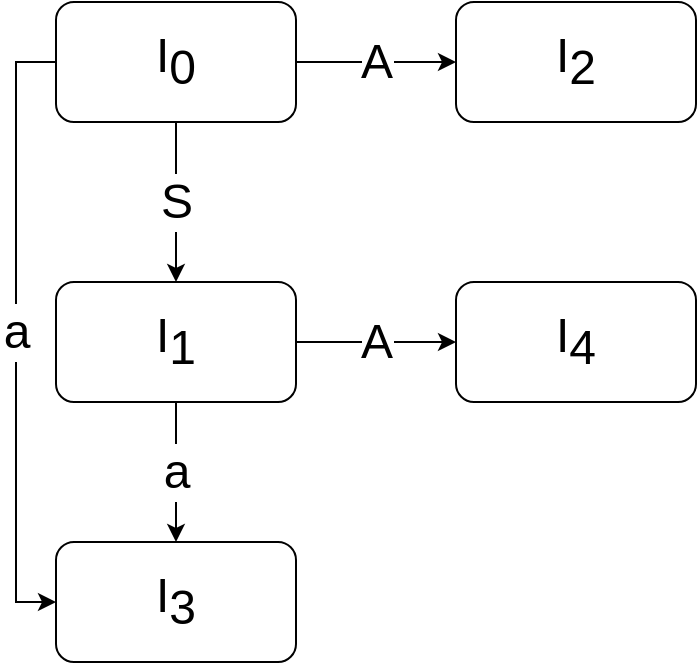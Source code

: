 <mxfile version="13.6.5">
    <diagram id="4_3WdF-le4-AxXMJLx-d" name="ページ1">
        <mxGraphModel dx="820" dy="618" grid="1" gridSize="10" guides="1" tooltips="1" connect="1" arrows="1" fold="1" page="1" pageScale="1" pageWidth="1169" pageHeight="827" math="0" shadow="0">
            <root>
                <mxCell id="0"/>
                <mxCell id="1" parent="0"/>
                <mxCell id="23" value="A" style="edgeStyle=orthogonalEdgeStyle;rounded=0;orthogonalLoop=1;jettySize=auto;html=1;exitX=1;exitY=0.5;exitDx=0;exitDy=0;entryX=0;entryY=0.5;entryDx=0;entryDy=0;fontSize=24;" edge="1" parent="1" source="14" target="17">
                    <mxGeometry relative="1" as="geometry"/>
                </mxCell>
                <mxCell id="25" value="a" style="edgeStyle=orthogonalEdgeStyle;rounded=0;orthogonalLoop=1;jettySize=auto;html=1;exitX=0.5;exitY=1;exitDx=0;exitDy=0;entryX=0.5;entryY=0;entryDx=0;entryDy=0;fontSize=24;" edge="1" parent="1" source="14" target="16">
                    <mxGeometry relative="1" as="geometry"/>
                </mxCell>
                <mxCell id="14" value="I&lt;span style=&quot;font-size: 24px;&quot;&gt;&lt;sub style=&quot;font-size: 24px;&quot;&gt;1&lt;/sub&gt;&lt;/span&gt;" style="rounded=1;whiteSpace=wrap;html=1;fontSize=24;" vertex="1" parent="1">
                    <mxGeometry x="200" y="280" width="120" height="60" as="geometry"/>
                </mxCell>
                <mxCell id="15" value="I&lt;sub style=&quot;font-size: 24px;&quot;&gt;2&lt;/sub&gt;" style="rounded=1;whiteSpace=wrap;html=1;fontSize=24;" vertex="1" parent="1">
                    <mxGeometry x="400" y="140" width="120" height="60" as="geometry"/>
                </mxCell>
                <mxCell id="16" value="I&lt;sub style=&quot;font-size: 24px;&quot;&gt;3&lt;/sub&gt;" style="rounded=1;whiteSpace=wrap;html=1;fontSize=24;" vertex="1" parent="1">
                    <mxGeometry x="200" y="410" width="120" height="60" as="geometry"/>
                </mxCell>
                <mxCell id="17" value="I&lt;sub style=&quot;font-size: 24px;&quot;&gt;4&lt;/sub&gt;" style="rounded=1;whiteSpace=wrap;html=1;fontSize=24;" vertex="1" parent="1">
                    <mxGeometry x="400" y="280" width="120" height="60" as="geometry"/>
                </mxCell>
                <mxCell id="21" value="A" style="edgeStyle=orthogonalEdgeStyle;rounded=0;orthogonalLoop=1;jettySize=auto;html=1;exitX=1;exitY=0.5;exitDx=0;exitDy=0;entryX=0;entryY=0.5;entryDx=0;entryDy=0;fontSize=24;" edge="1" parent="1" source="18" target="15">
                    <mxGeometry relative="1" as="geometry"/>
                </mxCell>
                <mxCell id="22" value="S" style="edgeStyle=orthogonalEdgeStyle;rounded=0;orthogonalLoop=1;jettySize=auto;html=1;exitX=0.5;exitY=1;exitDx=0;exitDy=0;entryX=0.5;entryY=0;entryDx=0;entryDy=0;fontSize=24;" edge="1" parent="1" source="18" target="14">
                    <mxGeometry relative="1" as="geometry"/>
                </mxCell>
                <mxCell id="24" value="a" style="edgeStyle=orthogonalEdgeStyle;rounded=0;orthogonalLoop=1;jettySize=auto;html=1;exitX=0;exitY=0.5;exitDx=0;exitDy=0;entryX=0;entryY=0.5;entryDx=0;entryDy=0;fontSize=24;" edge="1" parent="1" source="18" target="16">
                    <mxGeometry relative="1" as="geometry"/>
                </mxCell>
                <mxCell id="18" value="I&lt;sub style=&quot;font-size: 24px;&quot;&gt;0&lt;/sub&gt;" style="rounded=1;whiteSpace=wrap;html=1;fontSize=24;" vertex="1" parent="1">
                    <mxGeometry x="200" y="140" width="120" height="60" as="geometry"/>
                </mxCell>
            </root>
        </mxGraphModel>
    </diagram>
</mxfile>
